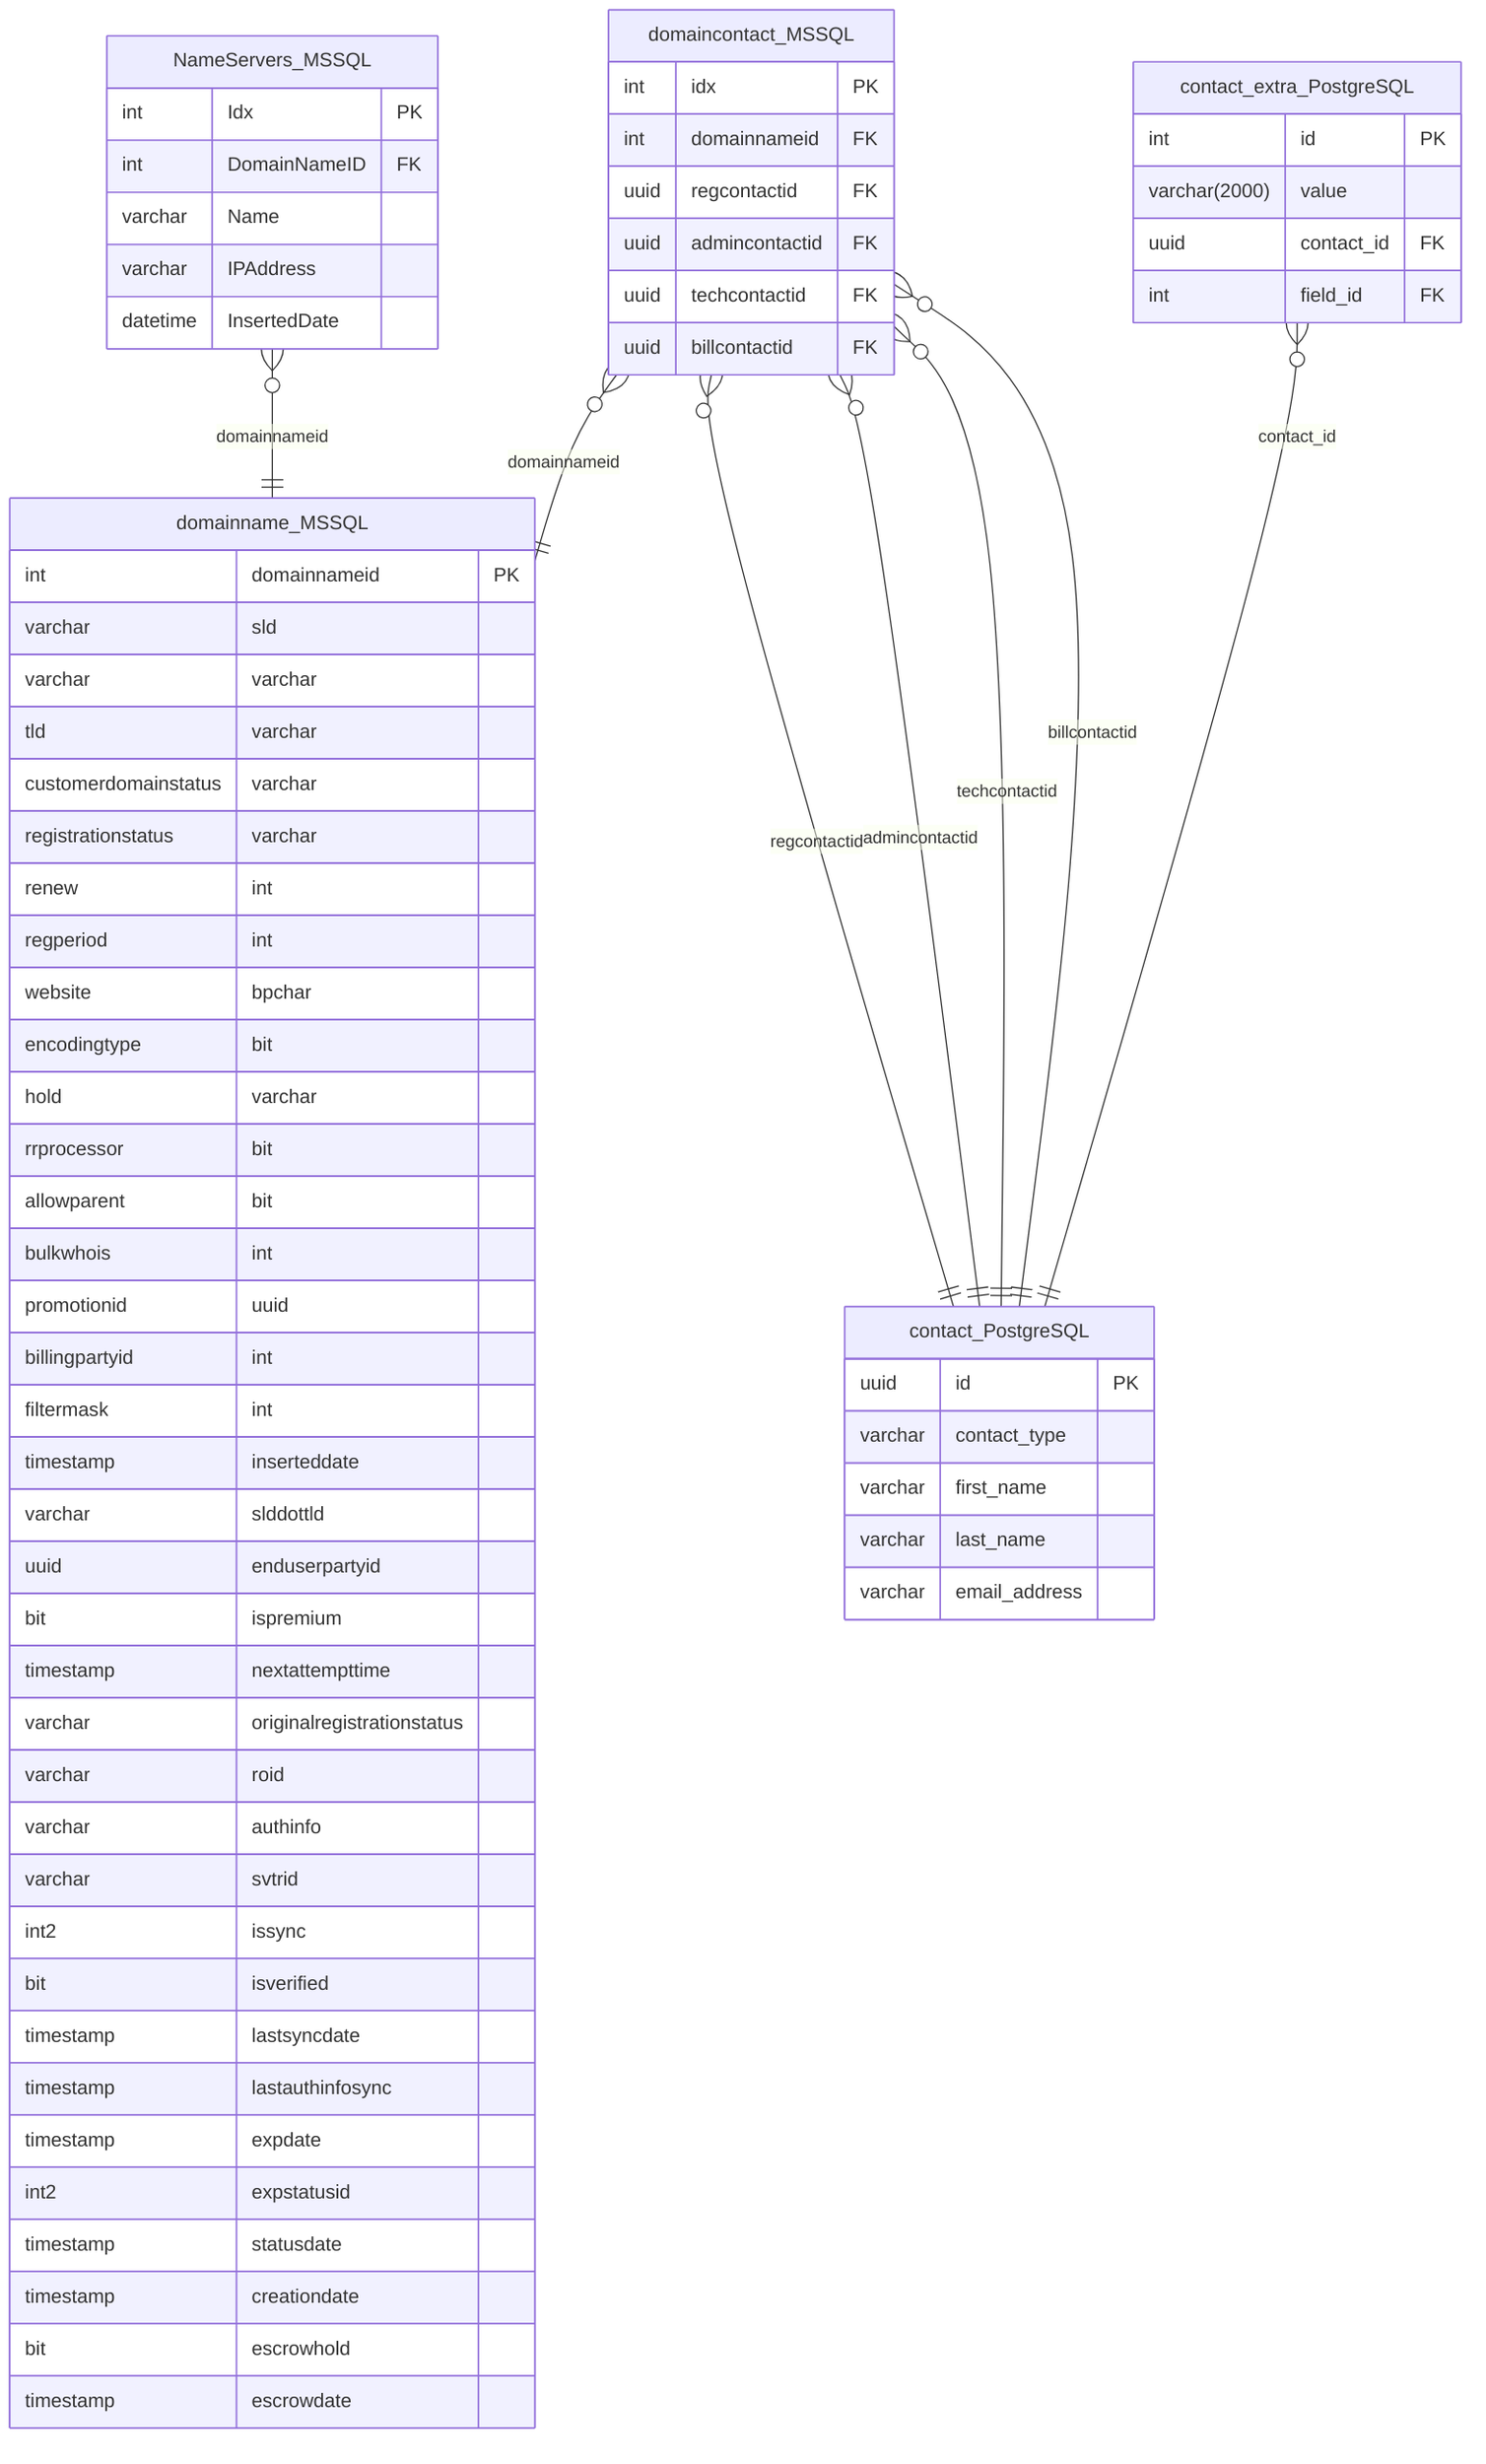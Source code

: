 erDiagram 


    

     domainname_MSSQL {        
      int domainnameid PK 
	  varchar sld varchar
	  varchar tld 
     varchar customerdomainstatus 
	  varchar registrationstatus 
	  varchar renew 
	  int regperiod 
	  int website 
	  bpchar encodingtype 
	  bit hold
	  varchar rrprocessor 
	  bit allowparent 
	  bit bulkwhois 
	  int promotionid 
	  uuid billingpartyid 
	  int filtermask int
	timestamp inserteddate 
	varchar slddottld 
	uuid enduserpartyid 
	bit ispremium 
	timestamp nextattempttime 
	varchar originalregistrationstatus 
	varchar roid 
	varchar authinfo 
	varchar svtrid 
	int2 issync 
	bit isverified 
	timestamp lastsyncdate 
	timestamp lastauthinfosync 
	timestamp expdate 
	int2 expstatusid 
	timestamp statusdate 
	timestamp creationdate 
	bit escrowhold 
	timestamp escrowdate 	 }

    domaincontact_MSSQL {     
	int idx PK
	int domainnameid FK
	uuid regcontactid FK
	uuid admincontactid FK
	uuid techcontactid FK
	uuid billcontactid FK	
    }

    contact_PostgreSQL {
    uuid id PK
	varchar contact_type 
    varchar first_name 
	varchar last_name 
	varchar email_address 
	
    }

    contact_extra_PostgreSQL {
    int id PK 
	varchar(2000) value 
	uuid contact_id  FK
	int field_id   FK
    }

    NameServers_MSSQL{
     int Idx PK
	int DomainNameID FK
	varchar Name 
	varchar IPAddress 
	datetime InsertedDate 
    }

    
  
    
    
    
    domaincontact_MSSQL }o--|| domainname_MSSQL : "domainnameid"
    domaincontact_MSSQL }o--|| contact_PostgreSQL : "regcontactid"
    domaincontact_MSSQL }o--|| contact_PostgreSQL : "admincontactid"
    domaincontact_MSSQL }o--|| contact_PostgreSQL : "techcontactid"
    domaincontact_MSSQL }o--|| contact_PostgreSQL : "billcontactid"
    contact_extra_PostgreSQL }o--|| contact_PostgreSQL : "contact_id"

    NameServers_MSSQL }o--|| domainname_MSSQL : "domainnameid"